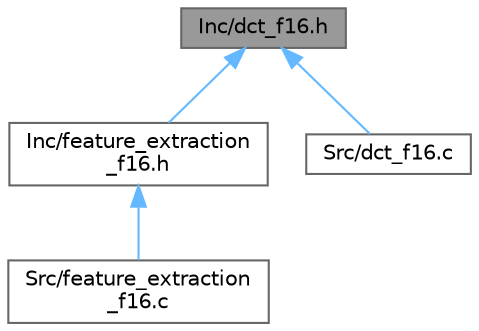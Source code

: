 digraph "Inc/dct_f16.h"
{
 // LATEX_PDF_SIZE
  bgcolor="transparent";
  edge [fontname=Helvetica,fontsize=10,labelfontname=Helvetica,labelfontsize=10];
  node [fontname=Helvetica,fontsize=10,shape=box,height=0.2,width=0.4];
  Node1 [id="Node000001",label="Inc/dct_f16.h",height=0.2,width=0.4,color="gray40", fillcolor="grey60", style="filled", fontcolor="black",tooltip="Header for dct_f16.c module."];
  Node1 -> Node2 [id="edge1_Node000001_Node000002",dir="back",color="steelblue1",style="solid",tooltip=" "];
  Node2 [id="Node000002",label="Inc/feature_extraction\l_f16.h",height=0.2,width=0.4,color="grey40", fillcolor="white", style="filled",URL="$feature__extraction__f16_8h.html",tooltip="Header for feature_extraction_f16.c module."];
  Node2 -> Node3 [id="edge2_Node000002_Node000003",dir="back",color="steelblue1",style="solid",tooltip=" "];
  Node3 [id="Node000003",label="Src/feature_extraction\l_f16.c",height=0.2,width=0.4,color="grey40", fillcolor="white", style="filled",URL="$feature__extraction__f16_8c.html",tooltip="Spectral feature extraction functions."];
  Node1 -> Node4 [id="edge3_Node000001_Node000004",dir="back",color="steelblue1",style="solid",tooltip=" "];
  Node4 [id="Node000004",label="Src/dct_f16.c",height=0.2,width=0.4,color="grey40", fillcolor="white", style="filled",URL="$dct__f16_8c.html",tooltip="Generation and processing functions of the Discrete Cosine Transform."];
}
